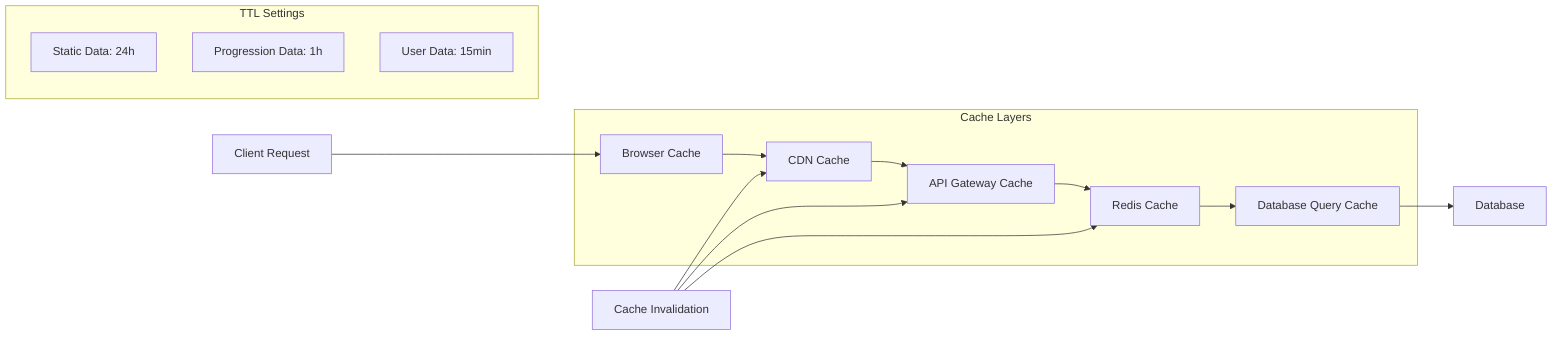 graph LR
    subgraph "Cache Layers"
        A[Browser Cache]
        B[CDN Cache]
        C[API Gateway Cache]
        D[Redis Cache]
        E[Database Query Cache]
    end
    
    F[Client Request] --> A
    A --> B
    B --> C
    C --> D
    D --> E
    E --> G[Database]
    
    H[Cache Invalidation] --> D
    H --> C
    H --> B
    
    subgraph "TTL Settings"
        I["Static Data: 24h"]
        J["Progression Data: 1h"]
        K["User Data: 15min"]
    end